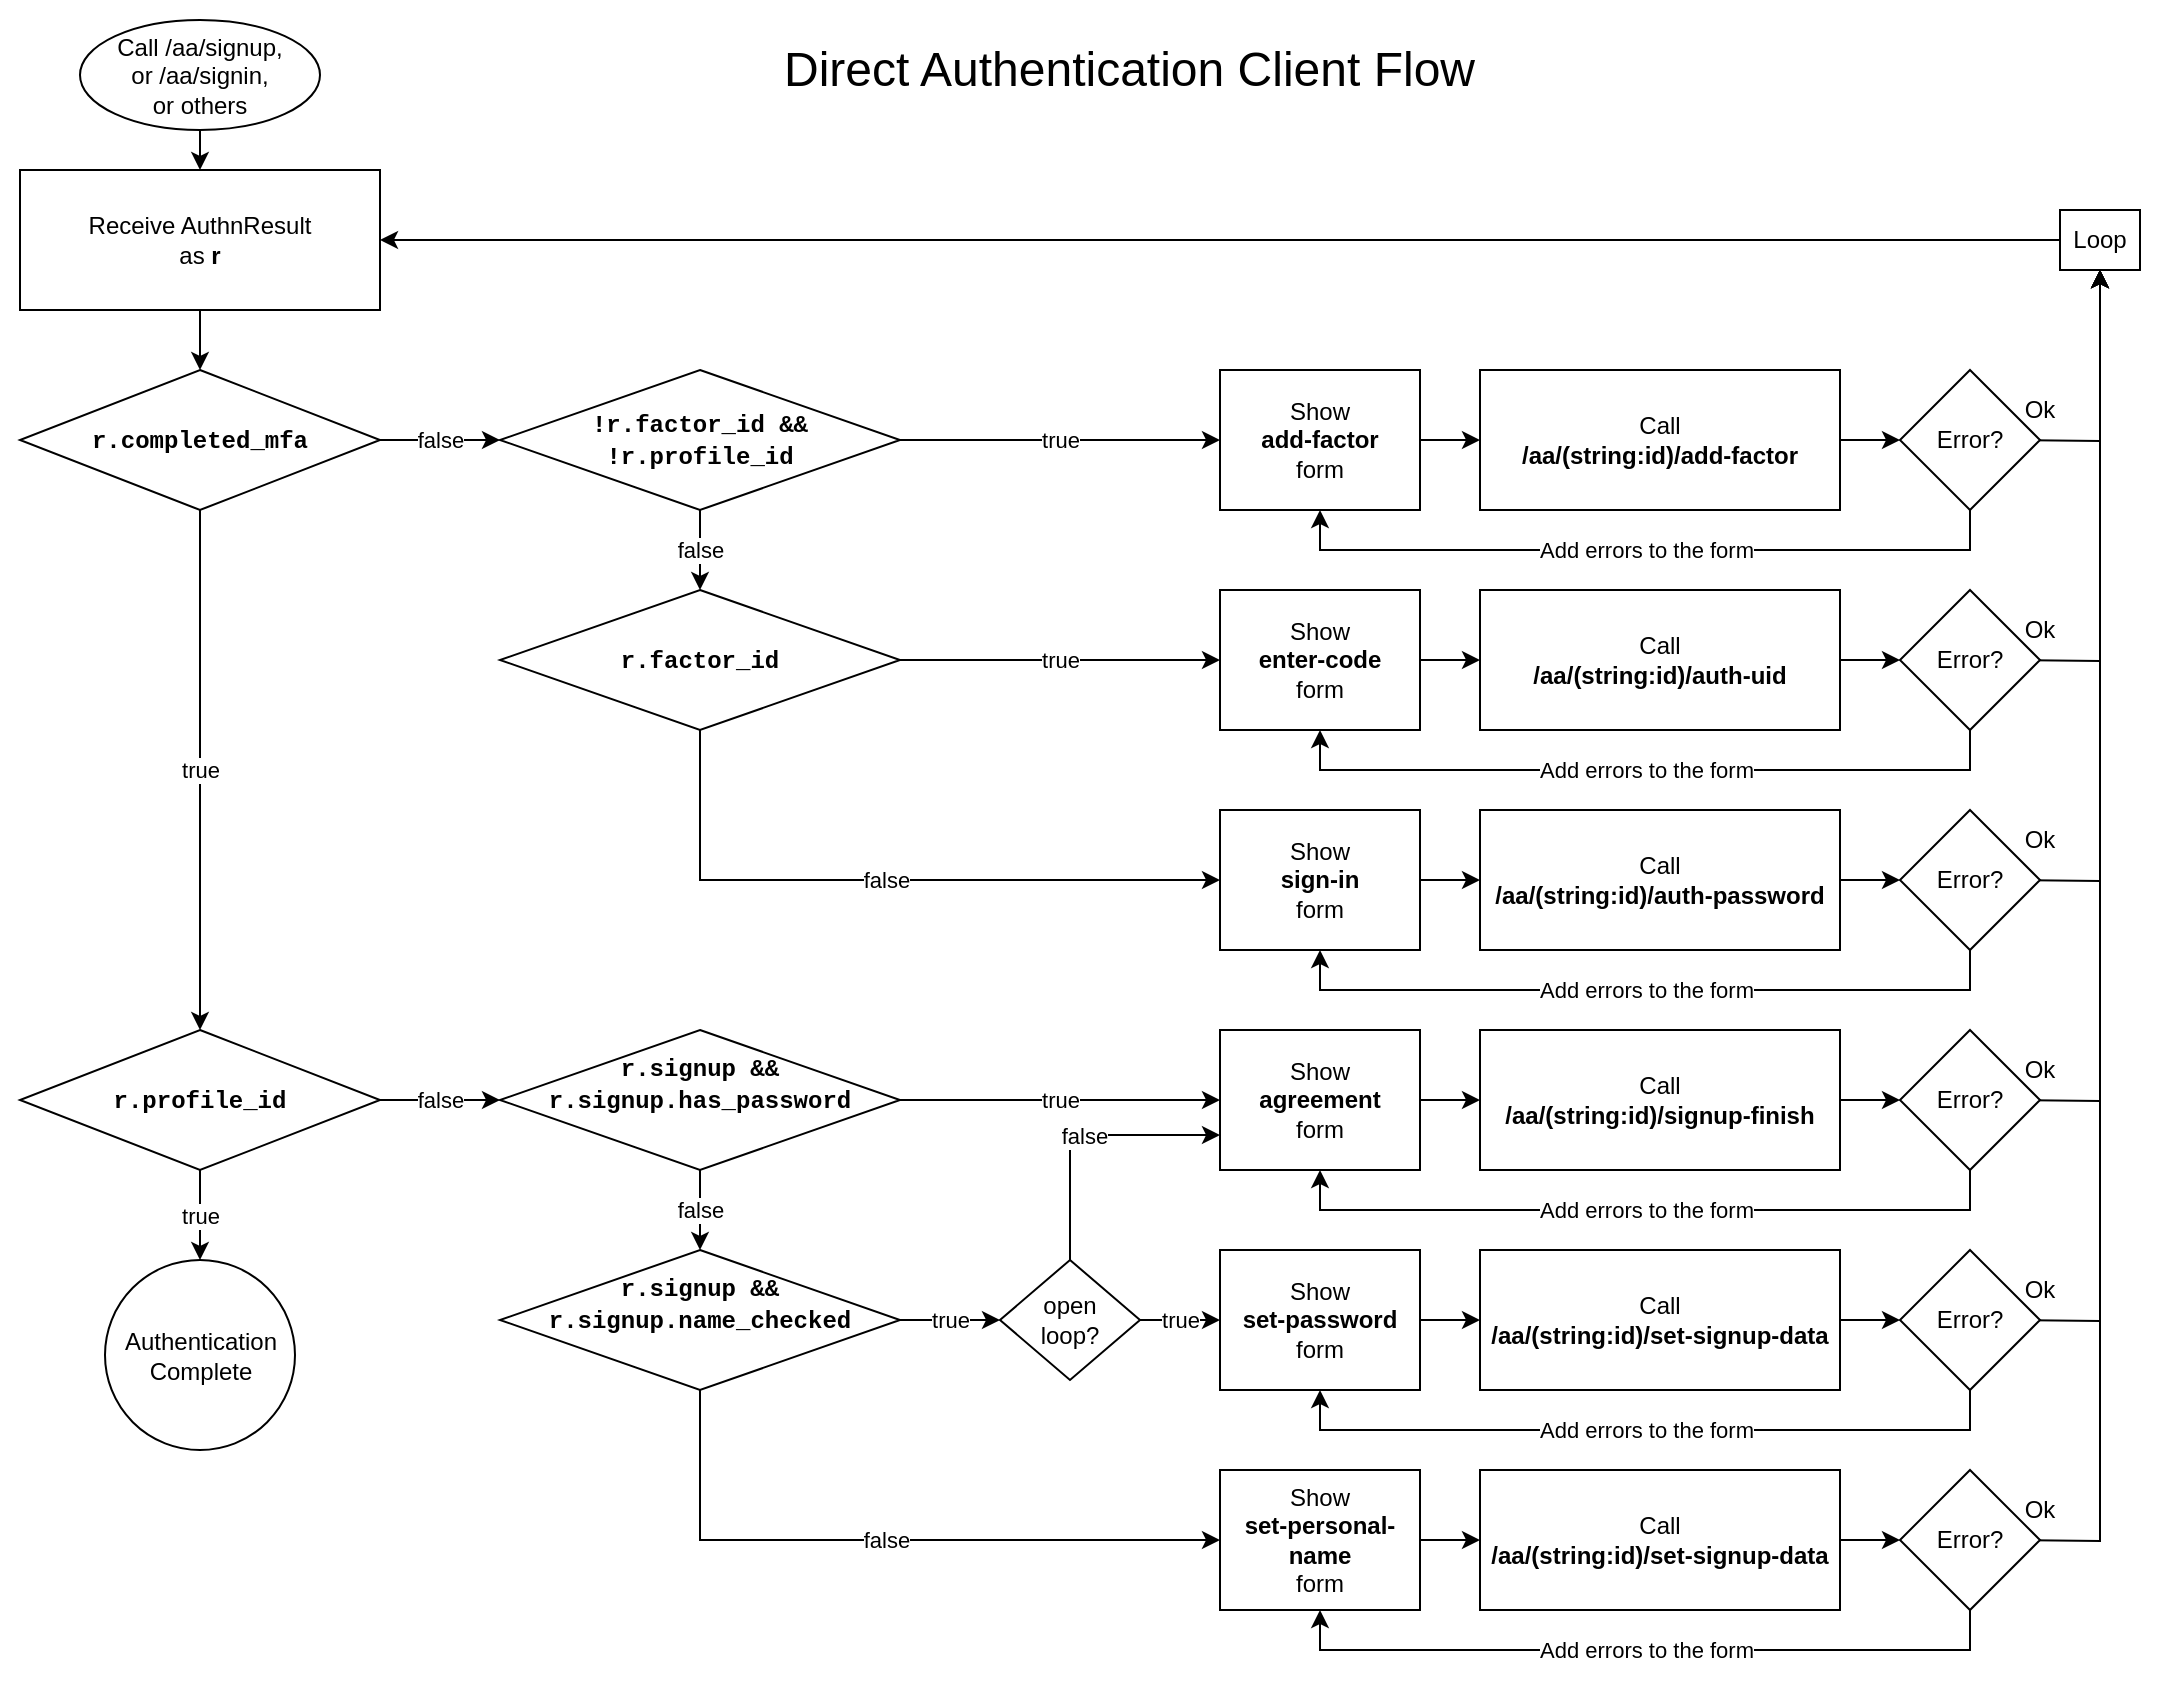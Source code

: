 <mxfile version="12.0.0" type="device" pages="1"><diagram id="wMFV5D7eFGcQsTzztImf" name="Page-1"><mxGraphModel dx="1437" dy="1117" grid="1" gridSize="10" guides="1" tooltips="1" connect="1" arrows="1" fold="1" page="1" pageScale="1" pageWidth="1100" pageHeight="850" math="0" shadow="0"><root><mxCell id="0"/><mxCell id="1" parent="0"/><mxCell id="-lZdW5vq0PlYEz8U6Izd-2" value="" style="rounded=0;whiteSpace=wrap;html=1;fillColor=none;strokeColor=none;" vertex="1" parent="1"><mxGeometry x="10" y="5" width="1080" height="840" as="geometry"/></mxCell><mxCell id="zm4DguSwMs3k0j75B3Eu-3" value="false" style="rounded=0;orthogonalLoop=1;jettySize=auto;html=1;exitX=1;exitY=0.5;exitDx=0;exitDy=0;entryX=0;entryY=0.5;entryDx=0;entryDy=0;" parent="1" source="zm4DguSwMs3k0j75B3Eu-1" target="zm4DguSwMs3k0j75B3Eu-2" edge="1"><mxGeometry relative="1" as="geometry"/></mxCell><mxCell id="zm4DguSwMs3k0j75B3Eu-24" value="true" style="edgeStyle=none;rounded=0;orthogonalLoop=1;jettySize=auto;html=1;exitX=0.5;exitY=1;exitDx=0;exitDy=0;entryX=0.5;entryY=0;entryDx=0;entryDy=0;" parent="1" source="zm4DguSwMs3k0j75B3Eu-1" target="zm4DguSwMs3k0j75B3Eu-13" edge="1"><mxGeometry relative="1" as="geometry"/></mxCell><mxCell id="zm4DguSwMs3k0j75B3Eu-1" value="&lt;div&gt;&lt;b&gt;&lt;font face=&quot;Courier New&quot;&gt;r.completed_mfa&lt;/font&gt;&lt;/b&gt;&lt;/div&gt;" style="rhombus;whiteSpace=wrap;html=1;" parent="1" vertex="1"><mxGeometry x="20" y="190" width="180" height="70" as="geometry"/></mxCell><mxCell id="zm4DguSwMs3k0j75B3Eu-5" value="false" style="edgeStyle=none;rounded=0;orthogonalLoop=1;jettySize=auto;html=1;exitX=0.5;exitY=1;exitDx=0;exitDy=0;entryX=0.5;entryY=0;entryDx=0;entryDy=0;" parent="1" source="zm4DguSwMs3k0j75B3Eu-2" target="zm4DguSwMs3k0j75B3Eu-4" edge="1"><mxGeometry relative="1" as="geometry"/></mxCell><mxCell id="zm4DguSwMs3k0j75B3Eu-9" value="true" style="edgeStyle=none;rounded=0;orthogonalLoop=1;jettySize=auto;html=1;exitX=1;exitY=0.5;exitDx=0;exitDy=0;entryX=0;entryY=0.5;entryDx=0;entryDy=0;" parent="1" source="zm4DguSwMs3k0j75B3Eu-2" target="zm4DguSwMs3k0j75B3Eu-6" edge="1"><mxGeometry relative="1" as="geometry"/></mxCell><mxCell id="zm4DguSwMs3k0j75B3Eu-2" value="&lt;div&gt;&lt;b&gt;&lt;font face=&quot;Courier New&quot;&gt;!r.factor_id &amp;amp;&amp;amp;&lt;/font&gt;&lt;/b&gt;&lt;/div&gt;&lt;div&gt;&lt;b&gt;&lt;font face=&quot;Courier New&quot;&gt;!r.profile_id&lt;/font&gt;&lt;/b&gt;&lt;/div&gt;" style="rhombus;whiteSpace=wrap;html=1;" parent="1" vertex="1"><mxGeometry x="260" y="190" width="200" height="70" as="geometry"/></mxCell><mxCell id="zm4DguSwMs3k0j75B3Eu-10" value="true" style="edgeStyle=none;rounded=0;orthogonalLoop=1;jettySize=auto;html=1;exitX=1;exitY=0.5;exitDx=0;exitDy=0;entryX=0;entryY=0.5;entryDx=0;entryDy=0;" parent="1" source="zm4DguSwMs3k0j75B3Eu-4" target="zm4DguSwMs3k0j75B3Eu-7" edge="1"><mxGeometry relative="1" as="geometry"/></mxCell><mxCell id="zm4DguSwMs3k0j75B3Eu-12" value="false" style="edgeStyle=orthogonalEdgeStyle;rounded=0;orthogonalLoop=1;jettySize=auto;html=1;exitX=0.5;exitY=1;exitDx=0;exitDy=0;entryX=0;entryY=0.5;entryDx=0;entryDy=0;" parent="1" source="zm4DguSwMs3k0j75B3Eu-4" target="zm4DguSwMs3k0j75B3Eu-8" edge="1"><mxGeometry relative="1" as="geometry"/></mxCell><mxCell id="zm4DguSwMs3k0j75B3Eu-4" value="&lt;b&gt;&lt;font face=&quot;Courier New&quot;&gt;r.factor_id&lt;/font&gt;&lt;/b&gt;" style="rhombus;whiteSpace=wrap;html=1;" parent="1" vertex="1"><mxGeometry x="260" y="300" width="200" height="70" as="geometry"/></mxCell><mxCell id="zm4DguSwMs3k0j75B3Eu-46" style="edgeStyle=orthogonalEdgeStyle;rounded=0;orthogonalLoop=1;jettySize=auto;html=1;exitX=1;exitY=0.5;exitDx=0;exitDy=0;entryX=0;entryY=0.5;entryDx=0;entryDy=0;" parent="1" source="zm4DguSwMs3k0j75B3Eu-6" target="zm4DguSwMs3k0j75B3Eu-44" edge="1"><mxGeometry relative="1" as="geometry"/></mxCell><mxCell id="zm4DguSwMs3k0j75B3Eu-6" value="&lt;div&gt;Show&lt;br&gt;&lt;/div&gt;&lt;div&gt;&lt;b&gt;add-factor&lt;/b&gt;&lt;/div&gt;&lt;div&gt;form&lt;b&gt;&lt;br&gt;&lt;/b&gt;&lt;/div&gt;" style="rounded=0;whiteSpace=wrap;html=1;" parent="1" vertex="1"><mxGeometry x="620" y="190" width="100" height="70" as="geometry"/></mxCell><mxCell id="zm4DguSwMs3k0j75B3Eu-65" style="edgeStyle=orthogonalEdgeStyle;rounded=0;orthogonalLoop=1;jettySize=auto;html=1;exitX=1;exitY=0.5;exitDx=0;exitDy=0;" parent="1" source="zm4DguSwMs3k0j75B3Eu-7" target="zm4DguSwMs3k0j75B3Eu-60" edge="1"><mxGeometry relative="1" as="geometry"/></mxCell><mxCell id="zm4DguSwMs3k0j75B3Eu-7" value="&lt;div&gt;Show&lt;/div&gt;&lt;div&gt;&lt;b&gt;enter-code&lt;/b&gt;&lt;/div&gt;&lt;div&gt;form&lt;b&gt;&lt;br&gt;&lt;/b&gt;&lt;/div&gt;" style="rounded=0;whiteSpace=wrap;html=1;" parent="1" vertex="1"><mxGeometry x="620" y="300" width="100" height="70" as="geometry"/></mxCell><mxCell id="zm4DguSwMs3k0j75B3Eu-76" style="edgeStyle=orthogonalEdgeStyle;rounded=0;orthogonalLoop=1;jettySize=auto;html=1;exitX=1;exitY=0.5;exitDx=0;exitDy=0;entryX=0;entryY=0.5;entryDx=0;entryDy=0;" parent="1" source="zm4DguSwMs3k0j75B3Eu-8" target="zm4DguSwMs3k0j75B3Eu-64" edge="1"><mxGeometry relative="1" as="geometry"/></mxCell><mxCell id="zm4DguSwMs3k0j75B3Eu-8" value="&lt;div&gt;Show&lt;br&gt;&lt;/div&gt;&lt;div&gt;&lt;b&gt;sign-in&lt;/b&gt;&lt;/div&gt;&lt;div&gt;form&lt;b&gt;&lt;br&gt;&lt;/b&gt;&lt;/div&gt;" style="rounded=0;whiteSpace=wrap;html=1;" parent="1" vertex="1"><mxGeometry x="620" y="410" width="100" height="70" as="geometry"/></mxCell><mxCell id="zm4DguSwMs3k0j75B3Eu-23" value="false" style="edgeStyle=none;rounded=0;orthogonalLoop=1;jettySize=auto;html=1;exitX=1;exitY=0.5;exitDx=0;exitDy=0;entryX=0;entryY=0.5;entryDx=0;entryDy=0;" parent="1" source="zm4DguSwMs3k0j75B3Eu-13" target="zm4DguSwMs3k0j75B3Eu-16" edge="1"><mxGeometry relative="1" as="geometry"/></mxCell><mxCell id="zm4DguSwMs3k0j75B3Eu-43" value="true" style="edgeStyle=orthogonalEdgeStyle;rounded=0;orthogonalLoop=1;jettySize=auto;html=1;exitX=0.5;exitY=1;exitDx=0;exitDy=0;entryX=0.5;entryY=0;entryDx=0;entryDy=0;" parent="1" source="zm4DguSwMs3k0j75B3Eu-13" target="zm4DguSwMs3k0j75B3Eu-42" edge="1"><mxGeometry relative="1" as="geometry"/></mxCell><mxCell id="zm4DguSwMs3k0j75B3Eu-13" value="&lt;div&gt;&lt;b&gt;&lt;font face=&quot;Courier New&quot;&gt;r.profile_id&lt;/font&gt;&lt;/b&gt;&lt;/div&gt;" style="rhombus;whiteSpace=wrap;html=1;" parent="1" vertex="1"><mxGeometry x="20" y="520" width="180" height="70" as="geometry"/></mxCell><mxCell id="zm4DguSwMs3k0j75B3Eu-14" value="false" style="edgeStyle=none;rounded=0;orthogonalLoop=1;jettySize=auto;html=1;exitX=0.5;exitY=1;exitDx=0;exitDy=0;entryX=0.5;entryY=0;entryDx=0;entryDy=0;" parent="1" source="zm4DguSwMs3k0j75B3Eu-16" target="zm4DguSwMs3k0j75B3Eu-19" edge="1"><mxGeometry relative="1" as="geometry"/></mxCell><mxCell id="zm4DguSwMs3k0j75B3Eu-15" value="true" style="edgeStyle=none;rounded=0;orthogonalLoop=1;jettySize=auto;html=1;exitX=1;exitY=0.5;exitDx=0;exitDy=0;entryX=0;entryY=0.5;entryDx=0;entryDy=0;" parent="1" source="zm4DguSwMs3k0j75B3Eu-16" target="zm4DguSwMs3k0j75B3Eu-20" edge="1"><mxGeometry relative="1" as="geometry"/></mxCell><mxCell id="zm4DguSwMs3k0j75B3Eu-16" value="&lt;div&gt;&lt;b&gt;&lt;font face=&quot;Courier New&quot;&gt;r.signup &amp;amp;&amp;amp;&lt;/font&gt;&lt;/b&gt;&lt;/div&gt;&lt;div&gt;&lt;b&gt;&lt;font face=&quot;Courier New&quot;&gt;r.signup.has_password&lt;/font&gt;&lt;/b&gt;&lt;/div&gt;&lt;div&gt;&lt;b&gt;&lt;font face=&quot;Courier New&quot;&gt;&lt;br&gt;&lt;/font&gt;&lt;/b&gt;&lt;/div&gt;" style="rhombus;whiteSpace=wrap;html=1;" parent="1" vertex="1"><mxGeometry x="260" y="520" width="200" height="70" as="geometry"/></mxCell><mxCell id="zm4DguSwMs3k0j75B3Eu-18" value="false" style="edgeStyle=orthogonalEdgeStyle;rounded=0;orthogonalLoop=1;jettySize=auto;html=1;exitX=0.5;exitY=1;exitDx=0;exitDy=0;entryX=0;entryY=0.5;entryDx=0;entryDy=0;" parent="1" source="zm4DguSwMs3k0j75B3Eu-19" edge="1"><mxGeometry relative="1" as="geometry"><mxPoint x="620" y="775" as="targetPoint"/><Array as="points"><mxPoint x="360" y="775"/></Array></mxGeometry></mxCell><mxCell id="zm4DguSwMs3k0j75B3Eu-35" value="&lt;div&gt;true&lt;/div&gt;" style="edgeStyle=orthogonalEdgeStyle;rounded=0;orthogonalLoop=1;jettySize=auto;html=1;exitX=1;exitY=0.5;exitDx=0;exitDy=0;entryX=0;entryY=0.5;entryDx=0;entryDy=0;" parent="1" source="zm4DguSwMs3k0j75B3Eu-19" target="zm4DguSwMs3k0j75B3Eu-32" edge="1"><mxGeometry relative="1" as="geometry"/></mxCell><mxCell id="zm4DguSwMs3k0j75B3Eu-19" value="&lt;div&gt;&lt;b&gt;&lt;font face=&quot;Courier New&quot;&gt;r.signup &amp;amp;&amp;amp;&lt;/font&gt;&lt;/b&gt;&lt;/div&gt;&lt;div&gt;&lt;b&gt;&lt;font face=&quot;Courier New&quot;&gt;r.signup.name_checked&lt;/font&gt;&lt;/b&gt;&lt;/div&gt;&lt;div&gt;&lt;b&gt;&lt;font face=&quot;Courier New&quot;&gt;&lt;br&gt;&lt;/font&gt;&lt;/b&gt;&lt;/div&gt;" style="rhombus;whiteSpace=wrap;html=1;" parent="1" vertex="1"><mxGeometry x="260" y="630" width="200" height="70" as="geometry"/></mxCell><mxCell id="zm4DguSwMs3k0j75B3Eu-83" style="edgeStyle=orthogonalEdgeStyle;rounded=0;orthogonalLoop=1;jettySize=auto;html=1;exitX=1;exitY=0.5;exitDx=0;exitDy=0;entryX=0;entryY=0.5;entryDx=0;entryDy=0;" parent="1" source="zm4DguSwMs3k0j75B3Eu-20" target="zm4DguSwMs3k0j75B3Eu-79" edge="1"><mxGeometry relative="1" as="geometry"/></mxCell><mxCell id="zm4DguSwMs3k0j75B3Eu-20" value="&lt;div&gt;Show&lt;br&gt;&lt;/div&gt;&lt;div&gt;&lt;b&gt;agreement&lt;/b&gt;&lt;/div&gt;&lt;div&gt;form&lt;b&gt;&lt;br&gt;&lt;/b&gt;&lt;/div&gt;" style="rounded=0;whiteSpace=wrap;html=1;" parent="1" vertex="1"><mxGeometry x="620" y="520" width="100" height="70" as="geometry"/></mxCell><mxCell id="zm4DguSwMs3k0j75B3Eu-121" style="edgeStyle=orthogonalEdgeStyle;rounded=0;orthogonalLoop=1;jettySize=auto;html=1;exitX=1;exitY=0.5;exitDx=0;exitDy=0;entryX=0;entryY=0.5;entryDx=0;entryDy=0;" parent="1" source="zm4DguSwMs3k0j75B3Eu-21" target="zm4DguSwMs3k0j75B3Eu-111" edge="1"><mxGeometry relative="1" as="geometry"/></mxCell><mxCell id="zm4DguSwMs3k0j75B3Eu-21" value="&lt;div&gt;Show&lt;/div&gt;&lt;div&gt;&lt;b&gt;set-password&lt;/b&gt;&lt;/div&gt;&lt;div&gt;form&lt;b&gt;&lt;br&gt;&lt;/b&gt;&lt;/div&gt;" style="rounded=0;whiteSpace=wrap;html=1;" parent="1" vertex="1"><mxGeometry x="620" y="630" width="100" height="70" as="geometry"/></mxCell><mxCell id="zm4DguSwMs3k0j75B3Eu-122" style="edgeStyle=orthogonalEdgeStyle;rounded=0;orthogonalLoop=1;jettySize=auto;html=1;exitX=1;exitY=0.5;exitDx=0;exitDy=0;entryX=0;entryY=0.5;entryDx=0;entryDy=0;" parent="1" source="zm4DguSwMs3k0j75B3Eu-22" target="zm4DguSwMs3k0j75B3Eu-112" edge="1"><mxGeometry relative="1" as="geometry"/></mxCell><mxCell id="zm4DguSwMs3k0j75B3Eu-22" value="&lt;div&gt;Show&lt;/div&gt;&lt;div&gt;&lt;b&gt;set-personal-name&lt;/b&gt;&lt;/div&gt;&lt;div&gt;form&lt;b&gt;&lt;br&gt;&lt;/b&gt;&lt;/div&gt;" style="rounded=0;whiteSpace=wrap;html=1;" parent="1" vertex="1"><mxGeometry x="620" y="740" width="100" height="70" as="geometry"/></mxCell><mxCell id="zm4DguSwMs3k0j75B3Eu-33" value="true" style="edgeStyle=orthogonalEdgeStyle;rounded=0;orthogonalLoop=1;jettySize=auto;html=1;exitX=1;exitY=0.5;exitDx=0;exitDy=0;entryX=0;entryY=0.5;entryDx=0;entryDy=0;" parent="1" source="zm4DguSwMs3k0j75B3Eu-32" target="zm4DguSwMs3k0j75B3Eu-21" edge="1"><mxGeometry relative="1" as="geometry"/></mxCell><mxCell id="zm4DguSwMs3k0j75B3Eu-37" value="false" style="edgeStyle=orthogonalEdgeStyle;rounded=0;orthogonalLoop=1;jettySize=auto;html=1;exitX=0.5;exitY=0;exitDx=0;exitDy=0;entryX=0;entryY=0.75;entryDx=0;entryDy=0;" parent="1" source="zm4DguSwMs3k0j75B3Eu-32" target="zm4DguSwMs3k0j75B3Eu-20" edge="1"><mxGeometry relative="1" as="geometry"/></mxCell><mxCell id="zm4DguSwMs3k0j75B3Eu-32" value="&lt;div&gt;open&lt;br&gt;&lt;/div&gt;&lt;div&gt;loop?&lt;br&gt;&lt;/div&gt;" style="rhombus;whiteSpace=wrap;html=1;" parent="1" vertex="1"><mxGeometry x="510" y="635" width="70" height="60" as="geometry"/></mxCell><mxCell id="zm4DguSwMs3k0j75B3Eu-42" value="&lt;div&gt;Authentication&lt;/div&gt;&lt;div&gt;Complete&lt;br&gt;&lt;/div&gt;" style="ellipse;whiteSpace=wrap;html=1;aspect=fixed;" parent="1" vertex="1"><mxGeometry x="62.5" y="635" width="95" height="95" as="geometry"/></mxCell><mxCell id="zm4DguSwMs3k0j75B3Eu-47" style="edgeStyle=orthogonalEdgeStyle;rounded=0;orthogonalLoop=1;jettySize=auto;html=1;exitX=1;exitY=0.5;exitDx=0;exitDy=0;entryX=0;entryY=0.5;entryDx=0;entryDy=0;" parent="1" source="zm4DguSwMs3k0j75B3Eu-44" target="zm4DguSwMs3k0j75B3Eu-45" edge="1"><mxGeometry relative="1" as="geometry"/></mxCell><mxCell id="zm4DguSwMs3k0j75B3Eu-44" value="Call&lt;br&gt;&lt;div&gt;&lt;b&gt;/aa/(string:id)/add-factor&lt;/b&gt;&lt;br&gt;&lt;/div&gt;" style="rounded=0;whiteSpace=wrap;html=1;" parent="1" vertex="1"><mxGeometry x="750" y="190" width="180" height="70" as="geometry"/></mxCell><mxCell id="zm4DguSwMs3k0j75B3Eu-48" value="Add errors to the form " style="edgeStyle=orthogonalEdgeStyle;rounded=0;orthogonalLoop=1;jettySize=auto;html=1;exitX=0.5;exitY=1;exitDx=0;exitDy=0;entryX=0.5;entryY=1;entryDx=0;entryDy=0;" parent="1" source="zm4DguSwMs3k0j75B3Eu-45" target="zm4DguSwMs3k0j75B3Eu-6" edge="1"><mxGeometry relative="1" as="geometry"/></mxCell><mxCell id="zm4DguSwMs3k0j75B3Eu-107" style="edgeStyle=orthogonalEdgeStyle;rounded=0;orthogonalLoop=1;jettySize=auto;html=1;exitX=1;exitY=0.5;exitDx=0;exitDy=0;entryX=0.5;entryY=1;entryDx=0;entryDy=0;" parent="1" target="zm4DguSwMs3k0j75B3Eu-105" edge="1"><mxGeometry relative="1" as="geometry"><mxPoint x="1020" y="225" as="sourcePoint"/></mxGeometry></mxCell><mxCell id="zm4DguSwMs3k0j75B3Eu-45" value="Error?" style="rhombus;whiteSpace=wrap;html=1;" parent="1" vertex="1"><mxGeometry x="960" y="190" width="70" height="70" as="geometry"/></mxCell><mxCell id="zm4DguSwMs3k0j75B3Eu-51" style="edgeStyle=orthogonalEdgeStyle;rounded=0;orthogonalLoop=1;jettySize=auto;html=1;exitX=0.5;exitY=1;exitDx=0;exitDy=0;entryX=0.5;entryY=0;entryDx=0;entryDy=0;" parent="1" source="zm4DguSwMs3k0j75B3Eu-50" target="zm4DguSwMs3k0j75B3Eu-1" edge="1"><mxGeometry relative="1" as="geometry"/></mxCell><mxCell id="zm4DguSwMs3k0j75B3Eu-50" value="&lt;div&gt;Receive AuthnResult&lt;/div&gt;&lt;div&gt;as &lt;b&gt;r&lt;/b&gt;&lt;br&gt;&lt;/div&gt;" style="rounded=0;whiteSpace=wrap;html=1;" parent="1" vertex="1"><mxGeometry x="20" y="90" width="180" height="70" as="geometry"/></mxCell><mxCell id="zm4DguSwMs3k0j75B3Eu-59" value="Ok" style="text;html=1;strokeColor=none;fillColor=none;align=center;verticalAlign=middle;whiteSpace=wrap;rounded=0;" parent="1" vertex="1"><mxGeometry x="1010" y="200" width="40" height="20" as="geometry"/></mxCell><mxCell id="zm4DguSwMs3k0j75B3Eu-70" style="edgeStyle=orthogonalEdgeStyle;rounded=0;orthogonalLoop=1;jettySize=auto;html=1;exitX=1;exitY=0.5;exitDx=0;exitDy=0;entryX=0;entryY=0.5;entryDx=0;entryDy=0;" parent="1" source="zm4DguSwMs3k0j75B3Eu-60" target="zm4DguSwMs3k0j75B3Eu-67" edge="1"><mxGeometry relative="1" as="geometry"/></mxCell><mxCell id="zm4DguSwMs3k0j75B3Eu-60" value="&lt;div&gt;Call&lt;br&gt;&lt;/div&gt;&lt;div&gt;&lt;b&gt;/aa/(string:id)/auth-uid&lt;/b&gt;&lt;br&gt;&lt;/div&gt;" style="rounded=0;whiteSpace=wrap;html=1;" parent="1" vertex="1"><mxGeometry x="750" y="300" width="180" height="70" as="geometry"/></mxCell><mxCell id="zm4DguSwMs3k0j75B3Eu-63" style="edgeStyle=orthogonalEdgeStyle;rounded=0;orthogonalLoop=1;jettySize=auto;html=1;exitX=0.5;exitY=1;exitDx=0;exitDy=0;entryX=0.5;entryY=0;entryDx=0;entryDy=0;" parent="1" source="zm4DguSwMs3k0j75B3Eu-61" target="zm4DguSwMs3k0j75B3Eu-50" edge="1"><mxGeometry relative="1" as="geometry"/></mxCell><mxCell id="zm4DguSwMs3k0j75B3Eu-61" value="&lt;div&gt;Call /aa/signup,&lt;/div&gt;&lt;div&gt;or /aa/signin,&lt;/div&gt;&lt;div&gt;or others&lt;br&gt;&lt;/div&gt;" style="ellipse;whiteSpace=wrap;html=1;" parent="1" vertex="1"><mxGeometry x="50" y="15" width="120" height="55" as="geometry"/></mxCell><mxCell id="zm4DguSwMs3k0j75B3Eu-75" style="edgeStyle=orthogonalEdgeStyle;rounded=0;orthogonalLoop=1;jettySize=auto;html=1;exitX=1;exitY=0.5;exitDx=0;exitDy=0;entryX=0;entryY=0.5;entryDx=0;entryDy=0;" parent="1" source="zm4DguSwMs3k0j75B3Eu-64" target="zm4DguSwMs3k0j75B3Eu-72" edge="1"><mxGeometry relative="1" as="geometry"/></mxCell><mxCell id="zm4DguSwMs3k0j75B3Eu-64" value="&lt;div&gt;Call&lt;/div&gt;&lt;div&gt;&lt;b&gt;/aa/(string:id)/auth-password&lt;/b&gt;&lt;br&gt;&lt;/div&gt;" style="rounded=0;whiteSpace=wrap;html=1;" parent="1" vertex="1"><mxGeometry x="750" y="410" width="180" height="70" as="geometry"/></mxCell><mxCell id="zm4DguSwMs3k0j75B3Eu-71" value="Add errors to the form" style="edgeStyle=orthogonalEdgeStyle;rounded=0;orthogonalLoop=1;jettySize=auto;html=1;exitX=0.5;exitY=1;exitDx=0;exitDy=0;entryX=0.5;entryY=1;entryDx=0;entryDy=0;" parent="1" source="zm4DguSwMs3k0j75B3Eu-67" target="zm4DguSwMs3k0j75B3Eu-7" edge="1"><mxGeometry relative="1" as="geometry"/></mxCell><mxCell id="zm4DguSwMs3k0j75B3Eu-108" style="edgeStyle=orthogonalEdgeStyle;rounded=0;orthogonalLoop=1;jettySize=auto;html=1;exitX=1;exitY=0.5;exitDx=0;exitDy=0;entryX=0.5;entryY=1;entryDx=0;entryDy=0;" parent="1" target="zm4DguSwMs3k0j75B3Eu-105" edge="1"><mxGeometry relative="1" as="geometry"><mxPoint x="1020" y="335" as="sourcePoint"/></mxGeometry></mxCell><mxCell id="zm4DguSwMs3k0j75B3Eu-67" value="Error?" style="rhombus;whiteSpace=wrap;html=1;" parent="1" vertex="1"><mxGeometry x="960" y="300" width="70" height="70" as="geometry"/></mxCell><mxCell id="zm4DguSwMs3k0j75B3Eu-68" value="Ok" style="text;html=1;strokeColor=none;fillColor=none;align=center;verticalAlign=middle;whiteSpace=wrap;rounded=0;" parent="1" vertex="1"><mxGeometry x="1010" y="310" width="40" height="20" as="geometry"/></mxCell><mxCell id="zm4DguSwMs3k0j75B3Eu-77" value="Add errors to the form" style="edgeStyle=orthogonalEdgeStyle;rounded=0;orthogonalLoop=1;jettySize=auto;html=1;exitX=0.5;exitY=1;exitDx=0;exitDy=0;entryX=0.5;entryY=1;entryDx=0;entryDy=0;" parent="1" source="zm4DguSwMs3k0j75B3Eu-72" target="zm4DguSwMs3k0j75B3Eu-8" edge="1"><mxGeometry relative="1" as="geometry"/></mxCell><mxCell id="zm4DguSwMs3k0j75B3Eu-109" style="edgeStyle=orthogonalEdgeStyle;rounded=0;orthogonalLoop=1;jettySize=auto;html=1;exitX=1;exitY=0.5;exitDx=0;exitDy=0;entryX=0.5;entryY=1;entryDx=0;entryDy=0;" parent="1" target="zm4DguSwMs3k0j75B3Eu-105" edge="1"><mxGeometry relative="1" as="geometry"><mxPoint x="1020" y="445" as="sourcePoint"/></mxGeometry></mxCell><mxCell id="zm4DguSwMs3k0j75B3Eu-72" value="Error?" style="rhombus;whiteSpace=wrap;html=1;" parent="1" vertex="1"><mxGeometry x="960" y="410" width="70" height="70" as="geometry"/></mxCell><mxCell id="zm4DguSwMs3k0j75B3Eu-73" value="Ok" style="text;html=1;strokeColor=none;fillColor=none;align=center;verticalAlign=middle;whiteSpace=wrap;rounded=0;" parent="1" vertex="1"><mxGeometry x="1010" y="415" width="40" height="20" as="geometry"/></mxCell><mxCell id="zm4DguSwMs3k0j75B3Eu-78" value="&lt;font style=&quot;font-size: 24px&quot;&gt;Direct Authentication Client Flow&lt;/font&gt;" style="text;html=1;resizable=0;points=[];autosize=1;align=left;verticalAlign=top;spacingTop=-4;" parent="1" vertex="1"><mxGeometry x="400" y="22.5" width="360" height="20" as="geometry"/></mxCell><mxCell id="zm4DguSwMs3k0j75B3Eu-82" style="edgeStyle=orthogonalEdgeStyle;rounded=0;orthogonalLoop=1;jettySize=auto;html=1;exitX=1;exitY=0.5;exitDx=0;exitDy=0;entryX=0;entryY=0.5;entryDx=0;entryDy=0;" parent="1" source="zm4DguSwMs3k0j75B3Eu-79" target="zm4DguSwMs3k0j75B3Eu-80" edge="1"><mxGeometry relative="1" as="geometry"/></mxCell><mxCell id="zm4DguSwMs3k0j75B3Eu-79" value="&lt;div&gt;Call&lt;/div&gt;&lt;div&gt;&lt;b&gt;/aa/(string:id)/signup-finish&lt;/b&gt;&lt;br&gt;&lt;/div&gt;" style="rounded=0;whiteSpace=wrap;html=1;" parent="1" vertex="1"><mxGeometry x="750" y="520" width="180" height="70" as="geometry"/></mxCell><mxCell id="zm4DguSwMs3k0j75B3Eu-110" style="edgeStyle=orthogonalEdgeStyle;rounded=0;orthogonalLoop=1;jettySize=auto;html=1;exitX=1;exitY=0.5;exitDx=0;exitDy=0;entryX=0.5;entryY=1;entryDx=0;entryDy=0;" parent="1" target="zm4DguSwMs3k0j75B3Eu-105" edge="1"><mxGeometry relative="1" as="geometry"><mxPoint x="1020" y="555" as="sourcePoint"/><mxPoint x="1060" y="140" as="targetPoint"/></mxGeometry></mxCell><mxCell id="zm4DguSwMs3k0j75B3Eu-123" value="Add errors to the form" style="edgeStyle=orthogonalEdgeStyle;rounded=0;orthogonalLoop=1;jettySize=auto;html=1;exitX=0.5;exitY=1;exitDx=0;exitDy=0;entryX=0.5;entryY=1;entryDx=0;entryDy=0;" parent="1" source="zm4DguSwMs3k0j75B3Eu-80" target="zm4DguSwMs3k0j75B3Eu-20" edge="1"><mxGeometry relative="1" as="geometry"/></mxCell><mxCell id="zm4DguSwMs3k0j75B3Eu-80" value="Error?" style="rhombus;whiteSpace=wrap;html=1;" parent="1" vertex="1"><mxGeometry x="960" y="520" width="70" height="70" as="geometry"/></mxCell><mxCell id="zm4DguSwMs3k0j75B3Eu-81" value="Ok" style="text;html=1;strokeColor=none;fillColor=none;align=center;verticalAlign=middle;whiteSpace=wrap;rounded=0;" parent="1" vertex="1"><mxGeometry x="1010" y="530" width="40" height="20" as="geometry"/></mxCell><mxCell id="zm4DguSwMs3k0j75B3Eu-106" style="edgeStyle=orthogonalEdgeStyle;rounded=0;orthogonalLoop=1;jettySize=auto;html=1;exitX=0;exitY=0.5;exitDx=0;exitDy=0;entryX=1;entryY=0.5;entryDx=0;entryDy=0;" parent="1" source="zm4DguSwMs3k0j75B3Eu-105" target="zm4DguSwMs3k0j75B3Eu-50" edge="1"><mxGeometry relative="1" as="geometry"/></mxCell><mxCell id="zm4DguSwMs3k0j75B3Eu-105" value="Loop" style="rounded=0;whiteSpace=wrap;html=1;" parent="1" vertex="1"><mxGeometry x="1040" y="110" width="40" height="30" as="geometry"/></mxCell><mxCell id="zm4DguSwMs3k0j75B3Eu-120" style="edgeStyle=orthogonalEdgeStyle;rounded=0;orthogonalLoop=1;jettySize=auto;html=1;exitX=1;exitY=0.5;exitDx=0;exitDy=0;entryX=0;entryY=0.5;entryDx=0;entryDy=0;" parent="1" source="zm4DguSwMs3k0j75B3Eu-111" target="zm4DguSwMs3k0j75B3Eu-113" edge="1"><mxGeometry relative="1" as="geometry"/></mxCell><mxCell id="zm4DguSwMs3k0j75B3Eu-111" value="&lt;div&gt;Call&lt;/div&gt;&lt;div&gt;&lt;b&gt;/aa/(string:id)/set-signup-data&lt;/b&gt;&lt;br&gt;&lt;/div&gt;" style="rounded=0;whiteSpace=wrap;html=1;" parent="1" vertex="1"><mxGeometry x="750" y="630" width="180" height="70" as="geometry"/></mxCell><mxCell id="zm4DguSwMs3k0j75B3Eu-119" style="edgeStyle=orthogonalEdgeStyle;rounded=0;orthogonalLoop=1;jettySize=auto;html=1;exitX=1;exitY=0.5;exitDx=0;exitDy=0;entryX=0;entryY=0.5;entryDx=0;entryDy=0;" parent="1" source="zm4DguSwMs3k0j75B3Eu-112" target="zm4DguSwMs3k0j75B3Eu-115" edge="1"><mxGeometry relative="1" as="geometry"/></mxCell><mxCell id="zm4DguSwMs3k0j75B3Eu-112" value="&lt;div&gt;Call&lt;/div&gt;&lt;div&gt;&lt;b&gt;/aa/(string:id)/set-signup-data&lt;/b&gt;&lt;br&gt;&lt;/div&gt;" style="rounded=0;whiteSpace=wrap;html=1;" parent="1" vertex="1"><mxGeometry x="750" y="740" width="180" height="70" as="geometry"/></mxCell><mxCell id="zm4DguSwMs3k0j75B3Eu-118" style="edgeStyle=orthogonalEdgeStyle;rounded=0;orthogonalLoop=1;jettySize=auto;html=1;exitX=1;exitY=0.5;exitDx=0;exitDy=0;entryX=0.5;entryY=1;entryDx=0;entryDy=0;" parent="1" target="zm4DguSwMs3k0j75B3Eu-105" edge="1"><mxGeometry relative="1" as="geometry"><mxPoint x="1020" y="665" as="sourcePoint"/></mxGeometry></mxCell><mxCell id="zm4DguSwMs3k0j75B3Eu-124" value="Add errors to the form" style="edgeStyle=orthogonalEdgeStyle;rounded=0;orthogonalLoop=1;jettySize=auto;html=1;exitX=0.5;exitY=1;exitDx=0;exitDy=0;entryX=0.5;entryY=1;entryDx=0;entryDy=0;" parent="1" source="zm4DguSwMs3k0j75B3Eu-113" target="zm4DguSwMs3k0j75B3Eu-21" edge="1"><mxGeometry relative="1" as="geometry"/></mxCell><mxCell id="zm4DguSwMs3k0j75B3Eu-113" value="Error?" style="rhombus;whiteSpace=wrap;html=1;" parent="1" vertex="1"><mxGeometry x="960" y="630" width="70" height="70" as="geometry"/></mxCell><mxCell id="zm4DguSwMs3k0j75B3Eu-114" value="Ok" style="text;html=1;strokeColor=none;fillColor=none;align=center;verticalAlign=middle;whiteSpace=wrap;rounded=0;" parent="1" vertex="1"><mxGeometry x="1010" y="640" width="40" height="20" as="geometry"/></mxCell><mxCell id="zm4DguSwMs3k0j75B3Eu-117" style="edgeStyle=orthogonalEdgeStyle;rounded=0;orthogonalLoop=1;jettySize=auto;html=1;exitX=1;exitY=0.5;exitDx=0;exitDy=0;entryX=0.5;entryY=1;entryDx=0;entryDy=0;" parent="1" target="zm4DguSwMs3k0j75B3Eu-105" edge="1"><mxGeometry relative="1" as="geometry"><mxPoint x="1020" y="775" as="sourcePoint"/></mxGeometry></mxCell><mxCell id="zm4DguSwMs3k0j75B3Eu-125" value="Add errors to the form" style="edgeStyle=orthogonalEdgeStyle;rounded=0;orthogonalLoop=1;jettySize=auto;html=1;exitX=0.5;exitY=1;exitDx=0;exitDy=0;entryX=0.5;entryY=1;entryDx=0;entryDy=0;" parent="1" source="zm4DguSwMs3k0j75B3Eu-115" target="zm4DguSwMs3k0j75B3Eu-22" edge="1"><mxGeometry relative="1" as="geometry"/></mxCell><mxCell id="zm4DguSwMs3k0j75B3Eu-115" value="Error?" style="rhombus;whiteSpace=wrap;html=1;" parent="1" vertex="1"><mxGeometry x="960" y="740" width="70" height="70" as="geometry"/></mxCell><mxCell id="zm4DguSwMs3k0j75B3Eu-116" value="Ok" style="text;html=1;strokeColor=none;fillColor=none;align=center;verticalAlign=middle;whiteSpace=wrap;rounded=0;" parent="1" vertex="1"><mxGeometry x="1010" y="750" width="40" height="20" as="geometry"/></mxCell></root></mxGraphModel></diagram></mxfile>